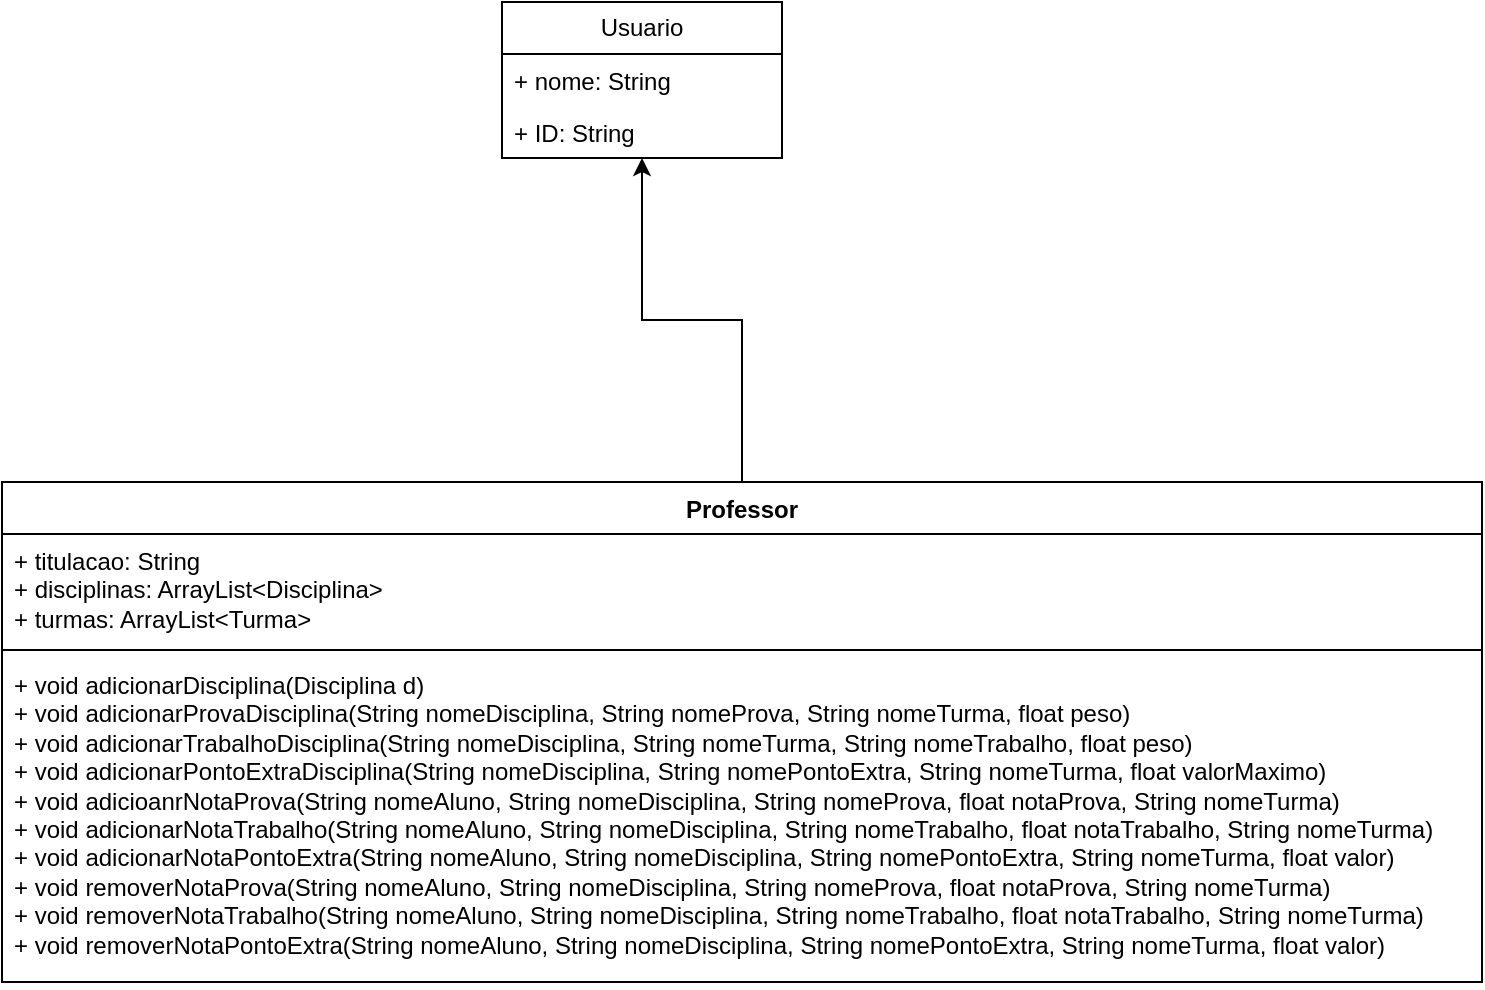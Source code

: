 <mxfile version="24.7.12">
  <diagram name="Page-1" id="ZGhEBNhKu5csJT_1Xdkg">
    <mxGraphModel dx="880" dy="478" grid="1" gridSize="10" guides="1" tooltips="1" connect="1" arrows="1" fold="1" page="1" pageScale="1" pageWidth="850" pageHeight="1100" math="0" shadow="0">
      <root>
        <mxCell id="0" />
        <mxCell id="1" parent="0" />
        <mxCell id="004JyHi7szteqsyII5Ky-5" style="edgeStyle=orthogonalEdgeStyle;rounded=0;orthogonalLoop=1;jettySize=auto;html=1;exitX=0.5;exitY=0;exitDx=0;exitDy=0;entryX=0.5;entryY=1;entryDx=0;entryDy=0;" parent="1" source="004JyHi7szteqsyII5Ky-1" target="004JyHi7szteqsyII5Ky-6" edge="1">
          <mxGeometry relative="1" as="geometry">
            <mxPoint x="480" y="130" as="targetPoint" />
          </mxGeometry>
        </mxCell>
        <mxCell id="004JyHi7szteqsyII5Ky-1" value="Professor" style="swimlane;fontStyle=1;align=center;verticalAlign=top;childLayout=stackLayout;horizontal=1;startSize=26;horizontalStack=0;resizeParent=1;resizeParentMax=0;resizeLast=0;collapsible=1;marginBottom=0;whiteSpace=wrap;html=1;" parent="1" vertex="1">
          <mxGeometry x="170" y="250" width="740" height="250" as="geometry" />
        </mxCell>
        <mxCell id="004JyHi7szteqsyII5Ky-2" value="&lt;div&gt;+ titulacao: String&lt;/div&gt;&lt;div&gt;+ disciplinas: ArrayList&amp;lt;Disciplina&amp;gt;&lt;br&gt;&lt;/div&gt;&lt;div&gt;+ turmas: ArrayList&amp;lt;Turma&amp;gt;&lt;br&gt;&lt;/div&gt;" style="text;strokeColor=none;fillColor=none;align=left;verticalAlign=top;spacingLeft=4;spacingRight=4;overflow=hidden;rotatable=0;points=[[0,0.5],[1,0.5]];portConstraint=eastwest;whiteSpace=wrap;html=1;" parent="004JyHi7szteqsyII5Ky-1" vertex="1">
          <mxGeometry y="26" width="740" height="54" as="geometry" />
        </mxCell>
        <mxCell id="004JyHi7szteqsyII5Ky-3" value="" style="line;strokeWidth=1;fillColor=none;align=left;verticalAlign=middle;spacingTop=-1;spacingLeft=3;spacingRight=3;rotatable=0;labelPosition=right;points=[];portConstraint=eastwest;strokeColor=inherit;" parent="004JyHi7szteqsyII5Ky-1" vertex="1">
          <mxGeometry y="80" width="740" height="8" as="geometry" />
        </mxCell>
        <mxCell id="004JyHi7szteqsyII5Ky-4" value="&lt;div&gt;+ void adicionarDisciplina(Disciplina d)&lt;/div&gt;&lt;div&gt;+ void adicionarProvaDisciplina(String nomeDisciplina, String nomeProva, String nomeTurma, float peso)&lt;br&gt;&lt;/div&gt;&lt;div&gt;+ void adicionarTrabalhoDisciplina(String nomeDisciplina, String nomeTurma, String nomeTrabalho, float peso)&lt;/div&gt;&lt;div&gt;+ void adicionarPontoExtraDisciplina(String nomeDisciplina, String nomePontoExtra, String nomeTurma, float valorMaximo)&lt;/div&gt;&lt;div&gt;+ void adicioanrNotaProva(String nomeAluno, String nomeDisciplina, String nomeProva, float notaProva, String nomeTurma)&lt;br&gt;&lt;/div&gt;&lt;div&gt;+ void adicionarNotaTrabalho(String nomeAluno, String nomeDisciplina, String nomeTrabalho, float notaTrabalho, String nomeTurma)&lt;/div&gt;&lt;div&gt;+ void adicionarNotaPontoExtra(String nomeAluno, String nomeDisciplina, String nomePontoExtra, String nomeTurma, float valor)&lt;/div&gt;&lt;div&gt;+ void removerNotaProva(String nomeAluno, String nomeDisciplina, String nomeProva, float notaProva, String nomeTurma)&lt;/div&gt;&lt;div&gt;+ void removerNotaTrabalho(String nomeAluno, String nomeDisciplina, String nomeTrabalho, float notaTrabalho, String nomeTurma)&lt;/div&gt;&lt;div&gt;+ void removerNotaPontoExtra(String nomeAluno, String nomeDisciplina, String nomePontoExtra, String nomeTurma, float valor)&lt;br&gt;&lt;/div&gt;" style="text;strokeColor=none;fillColor=none;align=left;verticalAlign=top;spacingLeft=4;spacingRight=4;overflow=hidden;rotatable=0;points=[[0,0.5],[1,0.5]];portConstraint=eastwest;whiteSpace=wrap;html=1;" parent="004JyHi7szteqsyII5Ky-1" vertex="1">
          <mxGeometry y="88" width="740" height="162" as="geometry" />
        </mxCell>
        <mxCell id="004JyHi7szteqsyII5Ky-6" value="Usuario" style="swimlane;fontStyle=0;childLayout=stackLayout;horizontal=1;startSize=26;fillColor=none;horizontalStack=0;resizeParent=1;resizeParentMax=0;resizeLast=0;collapsible=1;marginBottom=0;whiteSpace=wrap;html=1;" parent="1" vertex="1">
          <mxGeometry x="420" y="10" width="140" height="78" as="geometry" />
        </mxCell>
        <mxCell id="004JyHi7szteqsyII5Ky-7" value="+ nome: String" style="text;strokeColor=none;fillColor=none;align=left;verticalAlign=top;spacingLeft=4;spacingRight=4;overflow=hidden;rotatable=0;points=[[0,0.5],[1,0.5]];portConstraint=eastwest;whiteSpace=wrap;html=1;" parent="004JyHi7szteqsyII5Ky-6" vertex="1">
          <mxGeometry y="26" width="140" height="26" as="geometry" />
        </mxCell>
        <mxCell id="004JyHi7szteqsyII5Ky-8" value="+ ID: String" style="text;strokeColor=none;fillColor=none;align=left;verticalAlign=top;spacingLeft=4;spacingRight=4;overflow=hidden;rotatable=0;points=[[0,0.5],[1,0.5]];portConstraint=eastwest;whiteSpace=wrap;html=1;" parent="004JyHi7szteqsyII5Ky-6" vertex="1">
          <mxGeometry y="52" width="140" height="26" as="geometry" />
        </mxCell>
      </root>
    </mxGraphModel>
  </diagram>
</mxfile>
